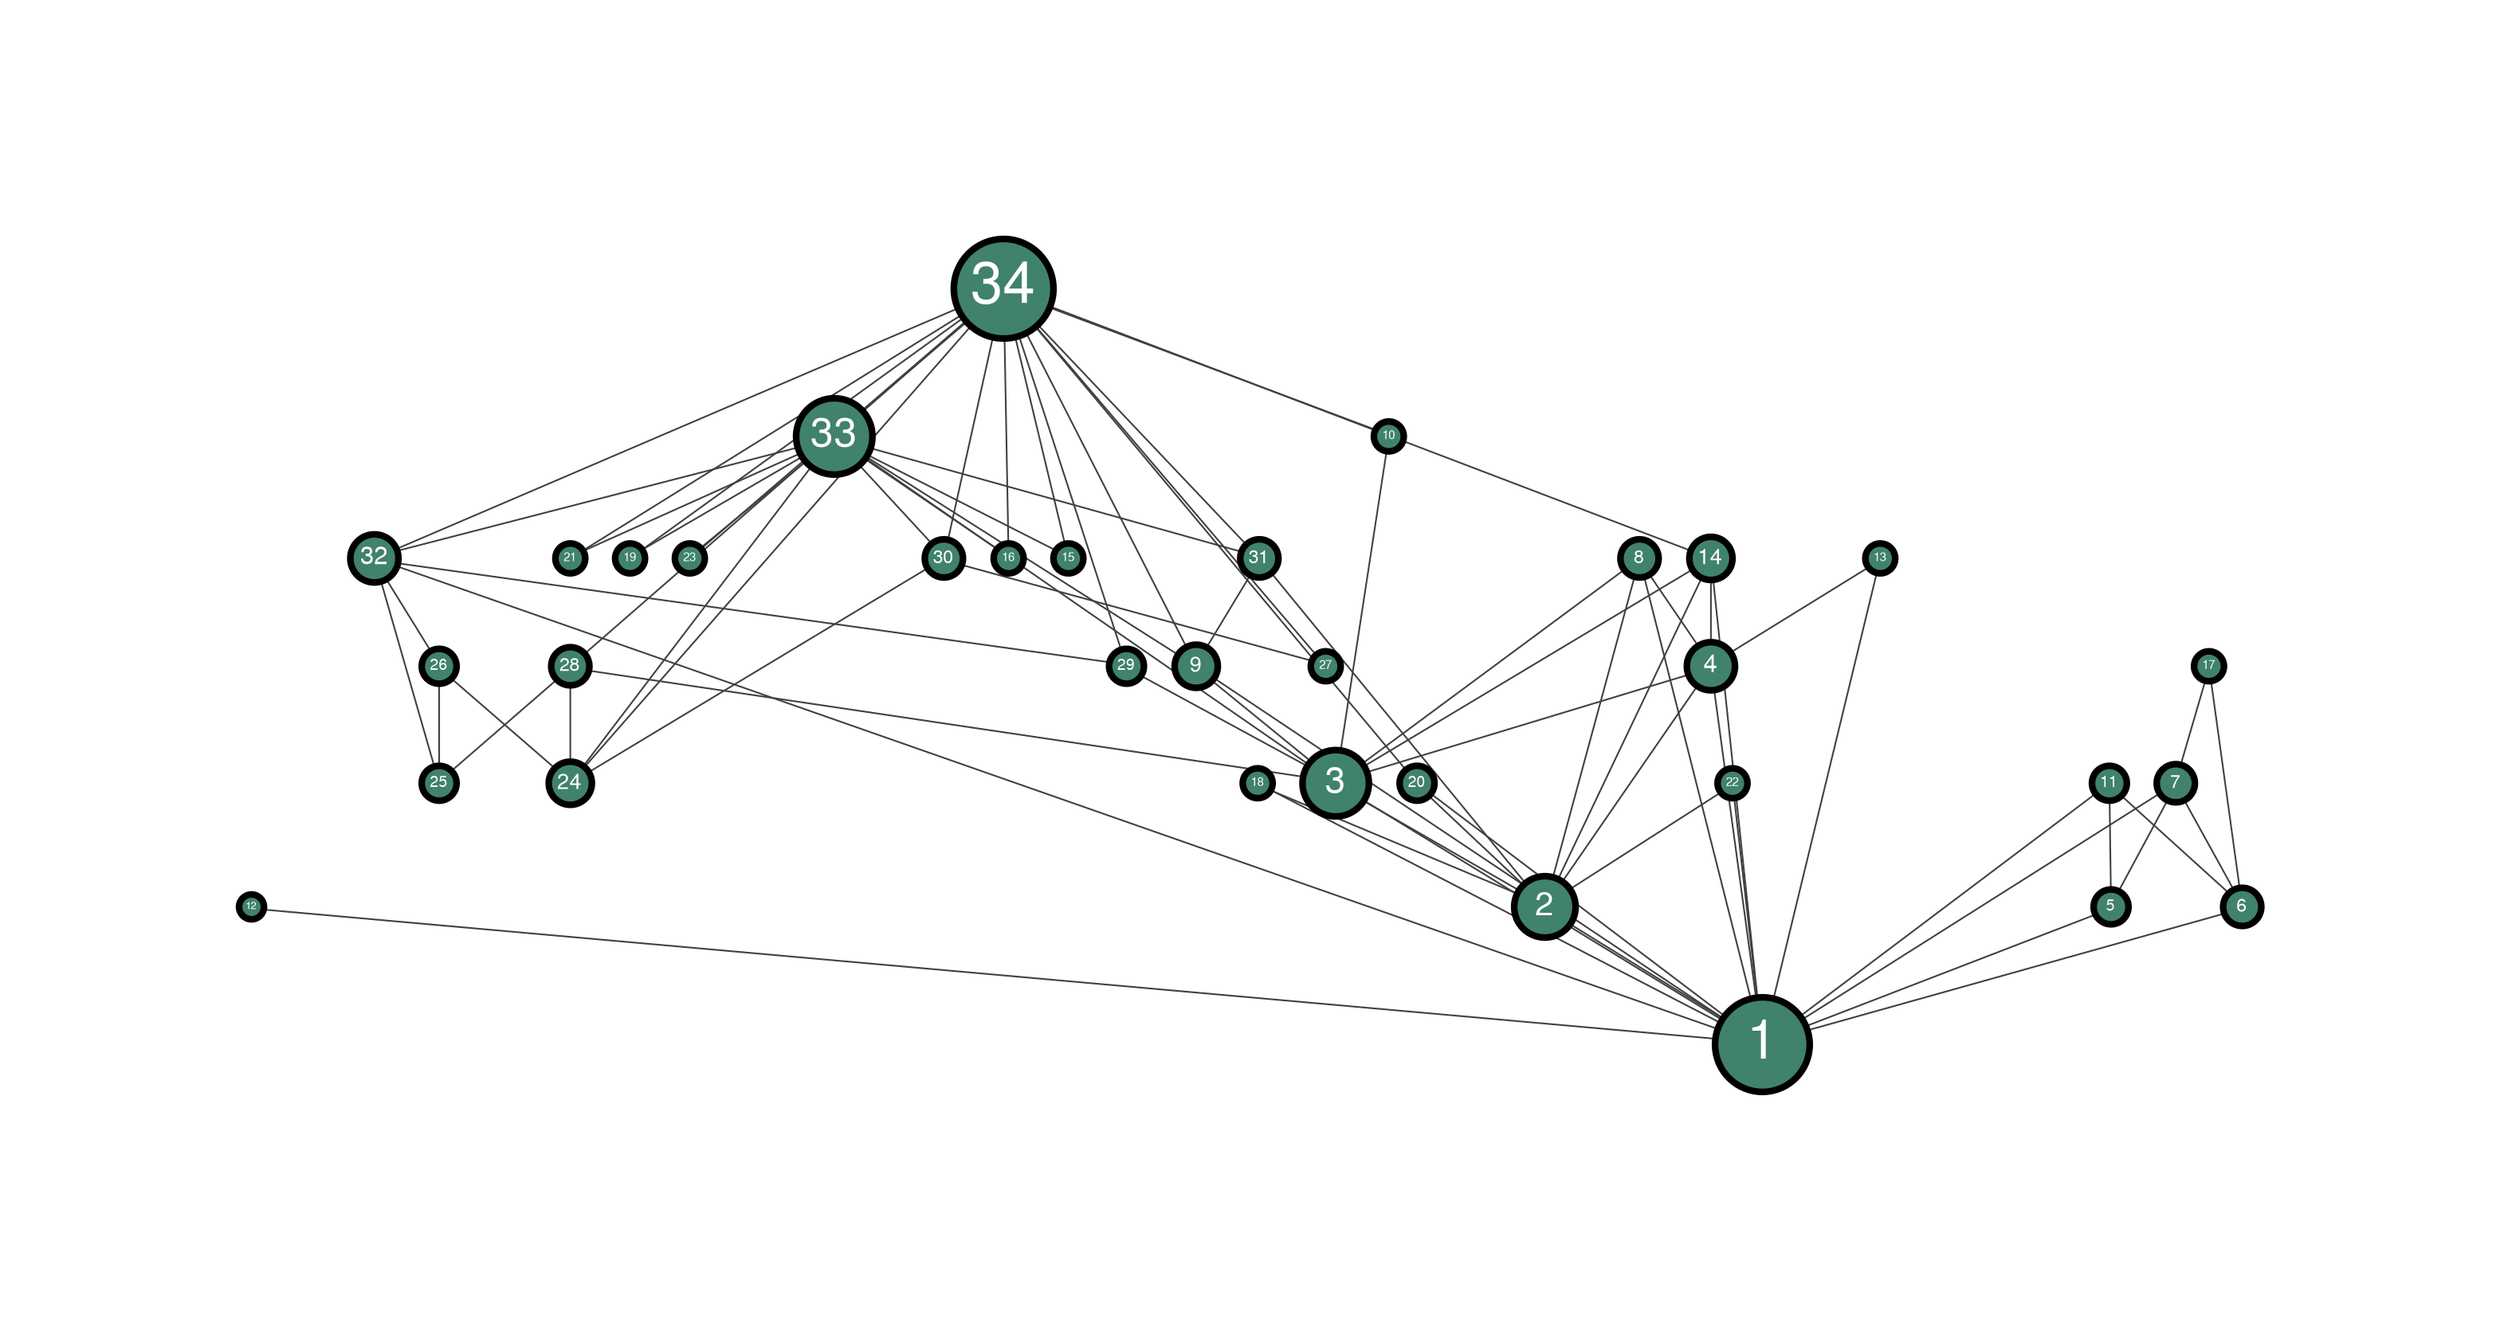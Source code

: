 graph "karate.gml" {
bgcolor = "#FFFFFFFF"
splines = "false"
outputorder = "edgesfirst"
esep = "0"
pad = "2"
node [label = "",penwidth = "4.000000",height = "0.694444",width = "0.694444",tooltip = "",color = "#000000FF",fillcolor = "#40826DFF",shape = "ellipse",style = "solid,filled",fontname = "FreeSans",fontsize = "14",fontcolor = "#FFFFFFFF",fixedsize = "true",labelloc = "c"]
edge [label = "",penwidth = "1.000000",tooltip = "",arrowhead = "none",arrowtail = "none",color = "#404040FF",fontname = "SansSerif.plain",fontsize = "10",fontcolor = "#000000FF",style = "solid",dir = "both"]
"5§66" [label = "5",height = "0.286458",width = "0.286458",pos = "496.536813,-275.298415",fontsize = "9"]
"24§85" [label = "24",height = "0.364583",width = "0.364583",pos = "841.370028,15.993087",fontsize = "13"]
"12§73" [label = "12",height = "0.208333",width = "0.208333",pos = "561.346827,-318.121016",fontsize = "6"]
"18§79" [label = "18",height = "0.247396",width = "0.247396",pos = "430.357587,-123.933102",fontsize = "7"]
"11§72" [label = "11",height = "0.286458",width = "0.286458",pos = "438.329421,-196.050412",fontsize = "9"]
"17§78" [label = "17",height = "0.247396",width = "0.247396",pos = "327.643782,-328.280857",fontsize = "7"]
"3§64" [label = "3",height = "0.559896",width = "0.559896",pos = "679.402898,-83.942990",fontsize = "22"]
"21§82" [label = "21",height = "0.247396",width = "0.247396",pos = "612.893373,115.984792",fontsize = "7"]
"33§94" [label = "33",height = "0.638021",width = "0.638021",pos = "713.473118,67.543886",fontsize = "25"]
"20§81" [label = "20",height = "0.286458",width = "0.286458",pos = "629.836064,-83.228369",fontsize = "9"]
"19§80" [label = "19",height = "0.247396",width = "0.247396",pos = "776.977620,165.371595",fontsize = "7"]
"30§91" [label = "30",height = "0.325521",width = "0.325521",pos = "817.217241,119.989283",fontsize = "11"]
"10§71" [label = "10",height = "0.247396",width = "0.247396",pos = "772.076110,-128.346053",fontsize = "7"]
"13§74" [label = "13",height = "0.247396",width = "0.247396",pos = "620.009760,-270.914639",fontsize = "7"]
"23§84" [label = "23",height = "0.247396",width = "0.247396",pos = "652.008400,155.648871",fontsize = "7"]
"25§86" [label = "25",height = "0.286458",width = "0.286458",pos = "826.784259,-189.272094",fontsize = "9"]
"32§93" [label = "32",height = "0.403646",width = "0.403646",pos = "726.869718,-94.238947",fontsize = "15"]
"6§67" [label = "6",height = "0.325521",width = "0.325521",pos = "441.919529,-301.949789",fontsize = "11"]
"22§83" [label = "22",height = "0.247396",width = "0.247396",pos = "445.389116,-62.733161",fontsize = "7"]
"29§90" [label = "29",height = "0.286458",width = "0.286458",pos = "792.256034,-24.803465",fontsize = "9"]
"16§77" [label = "16",height = "0.247396",width = "0.247396",pos = "714.468380,186.997560",fontsize = "7"]
"7§68" [label = "7",height = "0.325521",width = "0.325521",pos = "392.832391,-231.320297",fontsize = "11"]
"34§95" [label = "34",height = "0.833333",width = "0.833333",pos = "716.621763,24.337871",fontsize = "35"]
"28§89" [label = "28",height = "0.325521",width = "0.325521",pos = "801.371779,-78.022017",fontsize = "11"]
"4§65" [label = "4",height = "0.403646",width = "0.403646",pos = "623.569399,-149.637251",fontsize = "15"]
"8§69" [label = "8",height = "0.325521",width = "0.325521",pos = "648.128110,-207.714512",fontsize = "11"]
"9§70" [label = "9",height = "0.364583",width = "0.364583",pos = "625.606731,-25.140015",fontsize = "13"]
"27§88" [label = "27",height = "0.247396",width = "0.247396",pos = "720.214179,133.136667",fontsize = "7"]
"15§76" [label = "15",height = "0.247396",width = "0.247396",pos = "839.915046,72.083612",fontsize = "7"]
"14§75" [label = "14",height = "0.364583",width = "0.364583",pos = "580.735069,-35.124648",fontsize = "13"]
"26§87" [label = "26",height = "0.286458",width = "0.286458",pos = "875.529764,-99.791329",fontsize = "9"]
"31§92" [label = "31",height = "0.325521",width = "0.325521",pos = "582.632856,44.790467",fontsize = "11"]
"2§63" [label = "2",height = "0.520833",width = "0.520833",pos = "542.174773,-93.674480",fontsize = "20"]
"1§62" [label = "1",height = "0.794271",width = "0.794271",pos = "546.495781,-171.678360",fontsize = "33"]
"34§95" -- "16§77" 
"26§87" -- "25§86" 
"3§64" -- "1§62" 
"14§75" -- "1§62" 
"14§75" -- "3§64" 
"9§70" -- "3§64" 
"33§94" -- "3§64" 
"34§95" -- "14§75" 
"34§95" -- "19§80" 
"17§78" -- "7§68" 
"13§74" -- "4§65" 
"34§95" -- "21§82" 
"5§66" -- "1§62" 
"33§94" -- "30§91" 
"34§95" -- "28§89" 
"20§81" -- "1§62" 
"32§93" -- "29§90" 
"10§71" -- "3§64" 
"18§79" -- "1§62" 
"8§69" -- "1§62" 
"22§83" -- "2§63" 
"33§94" -- "32§93" 
"33§94" -- "24§85" 
"7§68" -- "6§67" 
"31§92" -- "2§63" 
"8§69" -- "4§65" 
"11§72" -- "1§62" 
"8§69" -- "3§64" 
"4§65" -- "1§62" 
"33§94" -- "31§92" 
"4§65" -- "2§63" 
"4§65" -- "3§64" 
"8§69" -- "2§63" 
"33§94" -- "9§70" 
"9§70" -- "1§62" 
"34§95" -- "20§81" 
"28§89" -- "3§64" 
"34§95" -- "33§94" 
"33§94" -- "15§76" 
"14§75" -- "4§65" 
"34§95" -- "29§90" 
"28§89" -- "24§85" 
"34§95" -- "27§88" 
"31§92" -- "9§70" 
"14§75" -- "2§63" 
"17§78" -- "6§67" 
"30§91" -- "27§88" 
"33§94" -- "23§84" 
"34§95" -- "24§85" 
"11§72" -- "6§67" 
"11§72" -- "5§66" 
"34§95" -- "32§93" 
"32§93" -- "26§87" 
"34§95" -- "10§71" 
"13§74" -- "1§62" 
"34§95" -- "31§92" 
"6§67" -- "1§62" 
"7§68" -- "5§66" 
"7§68" -- "1§62" 
"30§91" -- "24§85" 
"34§95" -- "9§70" 
"32§93" -- "25§86" 
"34§95" -- "15§76" 
"18§79" -- "2§63" 
"28§89" -- "25§86" 
"34§95" -- "23§84" 
"20§81" -- "2§63" 
"33§94" -- "19§80" 
"29§90" -- "3§64" 
"33§94" -- "21§82" 
"26§87" -- "24§85" 
"2§63" -- "1§62" 
"34§95" -- "30§91" 
"33§94" -- "16§77" 
"22§83" -- "1§62" 
"3§64" -- "2§63" 
"12§73" -- "1§62" 
"32§93" -- "1§62" 
}